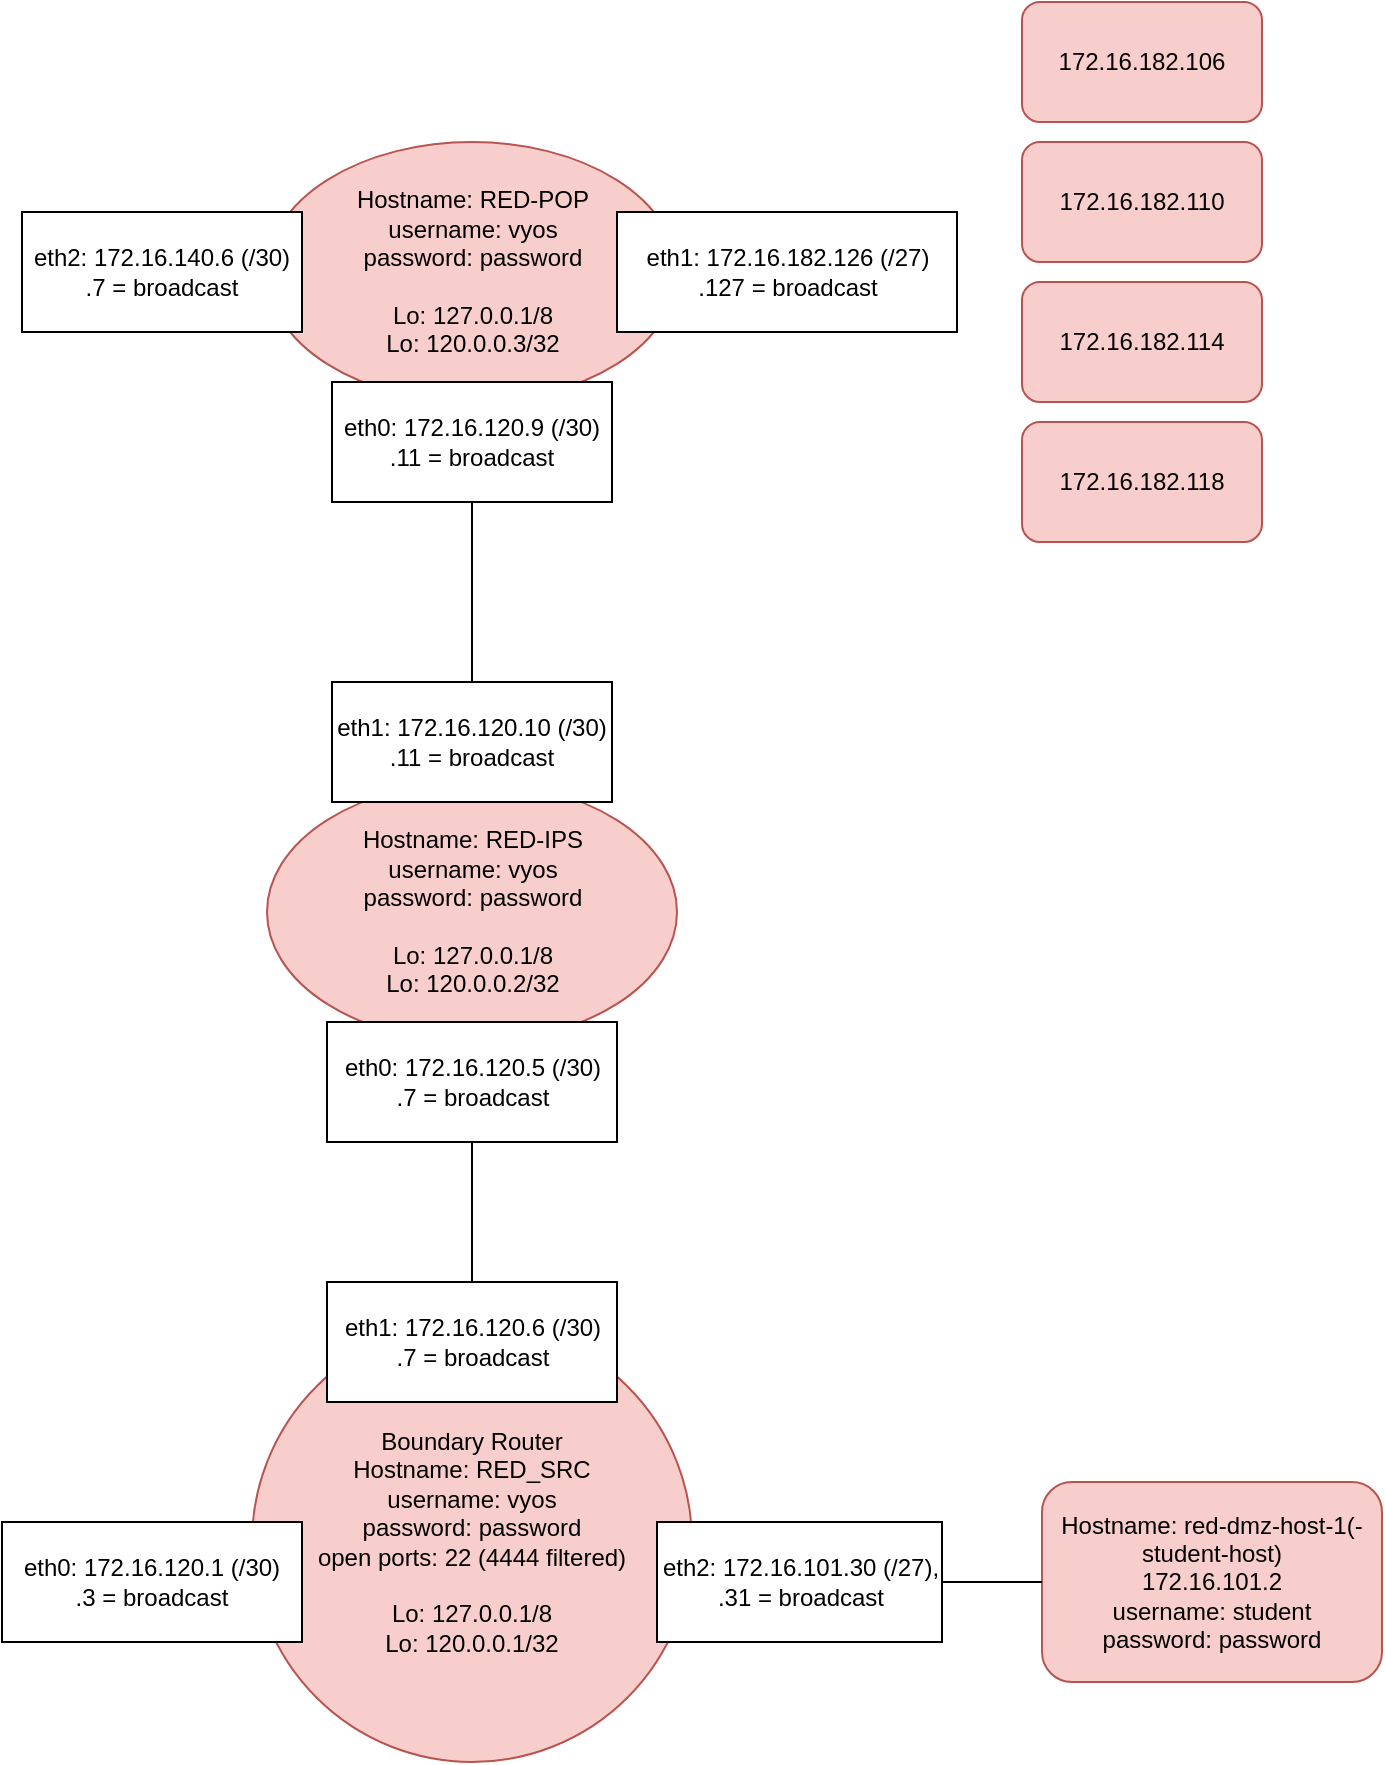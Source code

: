 <mxfile version="16.5.6" type="github">
  <diagram id="mKYPSwE4H_9OdJAEkAsI" name="Page-1">
    <mxGraphModel dx="1221" dy="1744" grid="1" gridSize="10" guides="1" tooltips="1" connect="1" arrows="1" fold="1" page="1" pageScale="1" pageWidth="850" pageHeight="1100" math="0" shadow="0">
      <root>
        <mxCell id="0" />
        <mxCell id="1" parent="0" />
        <mxCell id="mIyHMtx3zS4ZUBSvp6Lm-1" value="Boundary Router&lt;br&gt;Hostname: RED_SRC&lt;br&gt;username: vyos&lt;br&gt;password: password&lt;br&gt;open ports: 22 (4444 filtered)&lt;br&gt;&lt;br&gt;Lo: 127.0.0.1/8&lt;br&gt;Lo: 120.0.0.1/32" style="ellipse;whiteSpace=wrap;html=1;aspect=fixed;fillColor=#f8cecc;strokeColor=#b85450;" vertex="1" parent="1">
          <mxGeometry x="275" y="110" width="220" height="220" as="geometry" />
        </mxCell>
        <mxCell id="mIyHMtx3zS4ZUBSvp6Lm-2" value="eth0: 172.16.120.1 (/30)&lt;br&gt;.3 = broadcast" style="rounded=0;whiteSpace=wrap;html=1;" vertex="1" parent="1">
          <mxGeometry x="150" y="210" width="150" height="60" as="geometry" />
        </mxCell>
        <mxCell id="mIyHMtx3zS4ZUBSvp6Lm-3" value="eth1: 172.16.120.6 (/30)&lt;br&gt;.7 = broadcast" style="rounded=0;whiteSpace=wrap;html=1;" vertex="1" parent="1">
          <mxGeometry x="312.5" y="90" width="145" height="60" as="geometry" />
        </mxCell>
        <mxCell id="mIyHMtx3zS4ZUBSvp6Lm-4" value="eth2: 172.16.101.30 (/27),&lt;br&gt;.31 = broadcast" style="rounded=0;whiteSpace=wrap;html=1;" vertex="1" parent="1">
          <mxGeometry x="477.5" y="210" width="142.5" height="60" as="geometry" />
        </mxCell>
        <mxCell id="mIyHMtx3zS4ZUBSvp6Lm-10" value="Hostname: red-dmz-host-1(-student-host)&lt;br&gt;172.16.101.2&lt;br&gt;username: student&lt;br&gt;password: password" style="rounded=1;whiteSpace=wrap;html=1;fillColor=#f8cecc;strokeColor=#b85450;" vertex="1" parent="1">
          <mxGeometry x="670" y="190" width="170" height="100" as="geometry" />
        </mxCell>
        <mxCell id="mIyHMtx3zS4ZUBSvp6Lm-14" value="&lt;span&gt;Hostname: RED-IPS&lt;/span&gt;&lt;br&gt;&lt;span&gt;username: vyos&lt;/span&gt;&lt;br&gt;&lt;span&gt;password: password&lt;br&gt;&lt;br&gt;Lo: 127.0.0.1/8&lt;br&gt;Lo: 120.0.0.2/32&lt;br&gt;&lt;/span&gt;" style="ellipse;whiteSpace=wrap;html=1;fillColor=#f8cecc;strokeColor=#b85450;" vertex="1" parent="1">
          <mxGeometry x="282.5" y="-160" width="205" height="130" as="geometry" />
        </mxCell>
        <mxCell id="mIyHMtx3zS4ZUBSvp6Lm-19" value="&lt;span&gt;eth0: 172.16.120.5 (/30)&lt;/span&gt;&lt;br&gt;&lt;span&gt;.7 = broadcast&lt;/span&gt;" style="rounded=0;whiteSpace=wrap;html=1;" vertex="1" parent="1">
          <mxGeometry x="312.5" y="-40" width="145" height="60" as="geometry" />
        </mxCell>
        <mxCell id="mIyHMtx3zS4ZUBSvp6Lm-20" value="&lt;span&gt;eth1: 172.16.120.10 (/30)&lt;/span&gt;&lt;br&gt;&lt;span&gt;.11 = broadcast&lt;/span&gt;" style="rounded=0;whiteSpace=wrap;html=1;" vertex="1" parent="1">
          <mxGeometry x="315" y="-210" width="140" height="60" as="geometry" />
        </mxCell>
        <mxCell id="mIyHMtx3zS4ZUBSvp6Lm-22" value="&lt;span&gt;Hostname: RED-POP&lt;/span&gt;&lt;br&gt;&lt;span&gt;username: vyos&lt;/span&gt;&lt;br&gt;&lt;span&gt;password: password&lt;br&gt;&lt;br&gt;Lo: 127.0.0.1/8&lt;br&gt;Lo: 120.0.0.3/32&lt;br&gt;&lt;/span&gt;" style="ellipse;whiteSpace=wrap;html=1;fillColor=#f8cecc;strokeColor=#b85450;" vertex="1" parent="1">
          <mxGeometry x="282.5" y="-480" width="205" height="130" as="geometry" />
        </mxCell>
        <mxCell id="mIyHMtx3zS4ZUBSvp6Lm-23" value="&lt;span&gt;eth0: 172.16.120.9 (/30)&lt;/span&gt;&lt;br&gt;&lt;span&gt;.11 = broadcast&lt;/span&gt;" style="rounded=0;whiteSpace=wrap;html=1;" vertex="1" parent="1">
          <mxGeometry x="315" y="-360" width="140" height="60" as="geometry" />
        </mxCell>
        <mxCell id="mIyHMtx3zS4ZUBSvp6Lm-24" value="&lt;span&gt;eth1: 172.16.182.126 (/27)&lt;/span&gt;&lt;br&gt;&lt;span&gt;.127 = broadcast&lt;/span&gt;" style="rounded=0;whiteSpace=wrap;html=1;" vertex="1" parent="1">
          <mxGeometry x="457.5" y="-445" width="170" height="60" as="geometry" />
        </mxCell>
        <mxCell id="mIyHMtx3zS4ZUBSvp6Lm-26" value="&lt;span&gt;eth2: 172.16.140.6 (/30)&lt;/span&gt;&lt;br&gt;&lt;span&gt;.7 = broadcast&lt;/span&gt;" style="rounded=0;whiteSpace=wrap;html=1;" vertex="1" parent="1">
          <mxGeometry x="160" y="-445" width="140" height="60" as="geometry" />
        </mxCell>
        <mxCell id="mIyHMtx3zS4ZUBSvp6Lm-27" value="172.16.182.106" style="rounded=1;whiteSpace=wrap;html=1;fillColor=#f8cecc;strokeColor=#b85450;" vertex="1" parent="1">
          <mxGeometry x="660" y="-550" width="120" height="60" as="geometry" />
        </mxCell>
        <mxCell id="mIyHMtx3zS4ZUBSvp6Lm-28" value="172.16.182.110" style="rounded=1;whiteSpace=wrap;html=1;fillColor=#f8cecc;strokeColor=#b85450;" vertex="1" parent="1">
          <mxGeometry x="660" y="-480" width="120" height="60" as="geometry" />
        </mxCell>
        <mxCell id="mIyHMtx3zS4ZUBSvp6Lm-30" value="172.16.182.114" style="rounded=1;whiteSpace=wrap;html=1;fillColor=#f8cecc;strokeColor=#b85450;" vertex="1" parent="1">
          <mxGeometry x="660" y="-410" width="120" height="60" as="geometry" />
        </mxCell>
        <mxCell id="mIyHMtx3zS4ZUBSvp6Lm-31" value="172.16.182.118" style="rounded=1;whiteSpace=wrap;html=1;fillColor=#f8cecc;strokeColor=#b85450;" vertex="1" parent="1">
          <mxGeometry x="660" y="-340" width="120" height="60" as="geometry" />
        </mxCell>
        <mxCell id="mIyHMtx3zS4ZUBSvp6Lm-32" value="" style="endArrow=none;html=1;rounded=0;exitX=0.5;exitY=0;exitDx=0;exitDy=0;entryX=0.5;entryY=1;entryDx=0;entryDy=0;" edge="1" parent="1" source="mIyHMtx3zS4ZUBSvp6Lm-20" target="mIyHMtx3zS4ZUBSvp6Lm-23">
          <mxGeometry width="50" height="50" relative="1" as="geometry">
            <mxPoint x="610" y="-330" as="sourcePoint" />
            <mxPoint x="660" y="-380" as="targetPoint" />
          </mxGeometry>
        </mxCell>
        <mxCell id="mIyHMtx3zS4ZUBSvp6Lm-33" value="" style="endArrow=none;html=1;rounded=0;exitX=0.5;exitY=0;exitDx=0;exitDy=0;" edge="1" parent="1" source="mIyHMtx3zS4ZUBSvp6Lm-3" target="mIyHMtx3zS4ZUBSvp6Lm-19">
          <mxGeometry width="50" height="50" relative="1" as="geometry">
            <mxPoint x="610" y="140" as="sourcePoint" />
            <mxPoint x="660" y="90" as="targetPoint" />
          </mxGeometry>
        </mxCell>
        <mxCell id="mIyHMtx3zS4ZUBSvp6Lm-34" value="" style="endArrow=none;html=1;rounded=0;exitX=1;exitY=0.5;exitDx=0;exitDy=0;entryX=0;entryY=0.5;entryDx=0;entryDy=0;" edge="1" parent="1" source="mIyHMtx3zS4ZUBSvp6Lm-4" target="mIyHMtx3zS4ZUBSvp6Lm-10">
          <mxGeometry width="50" height="50" relative="1" as="geometry">
            <mxPoint x="610" y="140" as="sourcePoint" />
            <mxPoint x="660" y="90" as="targetPoint" />
          </mxGeometry>
        </mxCell>
      </root>
    </mxGraphModel>
  </diagram>
</mxfile>
